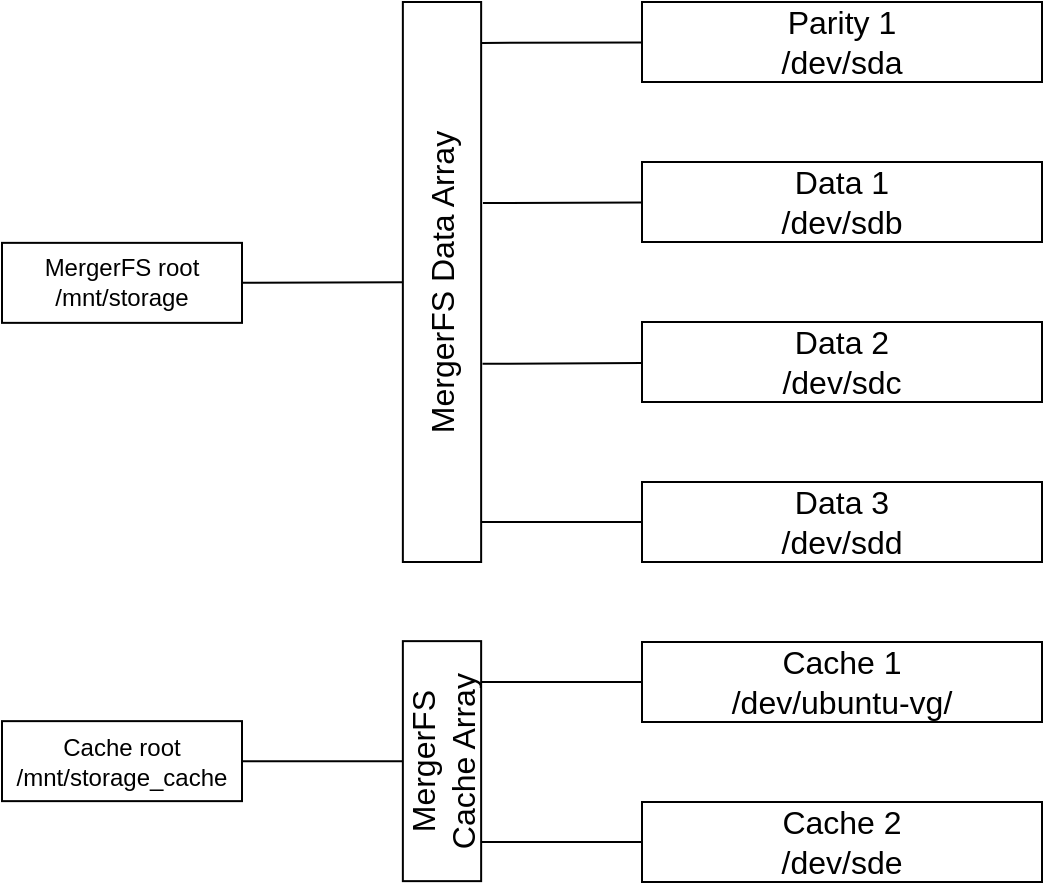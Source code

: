 <mxfile>
    <diagram id="79PIDNwgwZLqBaV0ur5N" name="Page-1">
        <mxGraphModel dx="636" dy="644" grid="1" gridSize="10" guides="1" tooltips="1" connect="1" arrows="1" fold="1" page="1" pageScale="1" pageWidth="827" pageHeight="1169" math="0" shadow="0">
            <root>
                <mxCell id="0"/>
                <mxCell id="1" parent="0"/>
                <mxCell id="9" style="edgeStyle=none;html=1;entryX=0.927;entryY=1.009;entryDx=0;entryDy=0;entryPerimeter=0;fontSize=16;endArrow=none;endFill=0;" parent="1" source="2" target="8" edge="1">
                    <mxGeometry relative="1" as="geometry"/>
                </mxCell>
                <mxCell id="2" value="&lt;font style=&quot;font-size: 16px&quot;&gt;Parity 1&lt;br&gt;/dev/sda&lt;br&gt;&lt;/font&gt;" style="rounded=0;whiteSpace=wrap;html=1;" parent="1" vertex="1">
                    <mxGeometry x="600" y="280" width="200" height="40" as="geometry"/>
                </mxCell>
                <mxCell id="10" style="edgeStyle=none;html=1;entryX=0.641;entryY=1.023;entryDx=0;entryDy=0;entryPerimeter=0;fontSize=16;endArrow=none;endFill=0;" parent="1" source="4" target="8" edge="1">
                    <mxGeometry relative="1" as="geometry"/>
                </mxCell>
                <mxCell id="4" value="&lt;font style=&quot;font-size: 16px&quot;&gt;Data 1&lt;br&gt;/dev/sdb&lt;br&gt;&lt;/font&gt;" style="rounded=0;whiteSpace=wrap;html=1;" parent="1" vertex="1">
                    <mxGeometry x="600" y="360" width="200" height="40" as="geometry"/>
                </mxCell>
                <mxCell id="11" style="edgeStyle=none;html=1;fontSize=16;endArrow=none;endFill=0;entryX=0.354;entryY=1.018;entryDx=0;entryDy=0;entryPerimeter=0;" parent="1" source="5" target="8" edge="1">
                    <mxGeometry relative="1" as="geometry">
                        <mxPoint x="560" y="460" as="targetPoint"/>
                    </mxGeometry>
                </mxCell>
                <mxCell id="5" value="&lt;font style=&quot;font-size: 16px&quot;&gt;Data 2&lt;br&gt;/dev/sdc&lt;br&gt;&lt;/font&gt;" style="rounded=0;whiteSpace=wrap;html=1;" parent="1" vertex="1">
                    <mxGeometry x="600" y="440" width="200" height="40" as="geometry"/>
                </mxCell>
                <mxCell id="12" style="edgeStyle=none;html=1;fontSize=16;endArrow=none;endFill=0;" parent="1" source="6" edge="1">
                    <mxGeometry relative="1" as="geometry">
                        <mxPoint x="520" y="540" as="targetPoint"/>
                    </mxGeometry>
                </mxCell>
                <mxCell id="6" value="&lt;font style=&quot;font-size: 16px&quot;&gt;Data 3&lt;br&gt;/dev/sdd&lt;br&gt;&lt;/font&gt;" style="rounded=0;whiteSpace=wrap;html=1;" parent="1" vertex="1">
                    <mxGeometry x="600" y="520" width="200" height="40" as="geometry"/>
                </mxCell>
                <mxCell id="20" style="edgeStyle=none;html=1;entryX=1;entryY=0.5;entryDx=0;entryDy=0;endArrow=none;endFill=0;" edge="1" parent="1" source="8" target="19">
                    <mxGeometry relative="1" as="geometry"/>
                </mxCell>
                <mxCell id="8" value="MergerFS Data Array" style="rounded=0;whiteSpace=wrap;html=1;fontSize=16;rotation=-90;" parent="1" vertex="1">
                    <mxGeometry x="360" y="400.43" width="280" height="39.14" as="geometry"/>
                </mxCell>
                <mxCell id="16" style="edgeStyle=none;html=1;endArrow=none;endFill=0;" edge="1" parent="1" source="13">
                    <mxGeometry relative="1" as="geometry">
                        <mxPoint x="520" y="620" as="targetPoint"/>
                    </mxGeometry>
                </mxCell>
                <mxCell id="13" value="&lt;font style=&quot;font-size: 16px&quot;&gt;Cache 1&lt;br&gt;/dev/ubuntu-vg/&lt;br&gt;&lt;/font&gt;" style="rounded=0;whiteSpace=wrap;html=1;" vertex="1" parent="1">
                    <mxGeometry x="600" y="600" width="200" height="40" as="geometry"/>
                </mxCell>
                <mxCell id="17" style="edgeStyle=none;html=1;entryX=0.163;entryY=1.011;entryDx=0;entryDy=0;entryPerimeter=0;endArrow=none;endFill=0;" edge="1" parent="1" source="14" target="15">
                    <mxGeometry relative="1" as="geometry"/>
                </mxCell>
                <mxCell id="14" value="&lt;font style=&quot;font-size: 16px&quot;&gt;Cache 2&lt;br&gt;/dev/sde&lt;br&gt;&lt;/font&gt;" style="rounded=0;whiteSpace=wrap;html=1;" vertex="1" parent="1">
                    <mxGeometry x="600" y="680" width="200" height="40" as="geometry"/>
                </mxCell>
                <mxCell id="22" style="edgeStyle=none;html=1;entryX=1;entryY=0.5;entryDx=0;entryDy=0;endArrow=none;endFill=0;" edge="1" parent="1" source="15" target="21">
                    <mxGeometry relative="1" as="geometry"/>
                </mxCell>
                <mxCell id="15" value="MergerFS Cache Array" style="rounded=0;whiteSpace=wrap;html=1;fontSize=16;rotation=-90;" vertex="1" parent="1">
                    <mxGeometry x="440" y="640" width="120" height="39.14" as="geometry"/>
                </mxCell>
                <mxCell id="19" value="MergerFS root&lt;br&gt;/mnt/storage" style="rounded=0;whiteSpace=wrap;html=1;" vertex="1" parent="1">
                    <mxGeometry x="280" y="400.43" width="120" height="40" as="geometry"/>
                </mxCell>
                <mxCell id="21" value="Cache root&lt;br&gt;/mnt/storage_cache" style="rounded=0;whiteSpace=wrap;html=1;" vertex="1" parent="1">
                    <mxGeometry x="280" y="639.57" width="120" height="40" as="geometry"/>
                </mxCell>
            </root>
        </mxGraphModel>
    </diagram>
</mxfile>